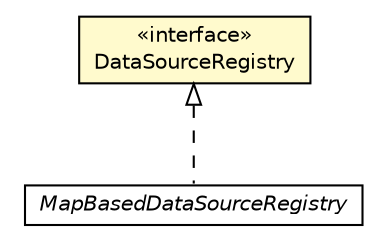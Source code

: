 #!/usr/local/bin/dot
#
# Class diagram 
# Generated by UMLGraph version R5_6_6-8-g8d7759 (http://www.umlgraph.org/)
#

digraph G {
	edge [fontname="Helvetica",fontsize=10,labelfontname="Helvetica",labelfontsize=10];
	node [fontname="Helvetica",fontsize=10,shape=plaintext];
	nodesep=0.25;
	ranksep=0.5;
	// org.dayatang.datasource4saas.DataSourceRegistry
	c36939 [label=<<table title="org.dayatang.datasource4saas.DataSourceRegistry" border="0" cellborder="1" cellspacing="0" cellpadding="2" port="p" bgcolor="lemonChiffon" href="./DataSourceRegistry.html">
		<tr><td><table border="0" cellspacing="0" cellpadding="1">
<tr><td align="center" balign="center"> &#171;interface&#187; </td></tr>
<tr><td align="center" balign="center"> DataSourceRegistry </td></tr>
		</table></td></tr>
		</table>>, URL="./DataSourceRegistry.html", fontname="Helvetica", fontcolor="black", fontsize=10.0];
	// org.dayatang.datasource4saas.dsregistry.MapBasedDataSourceRegistry
	c36949 [label=<<table title="org.dayatang.datasource4saas.dsregistry.MapBasedDataSourceRegistry" border="0" cellborder="1" cellspacing="0" cellpadding="2" port="p" href="./dsregistry/MapBasedDataSourceRegistry.html">
		<tr><td><table border="0" cellspacing="0" cellpadding="1">
<tr><td align="center" balign="center"><font face="Helvetica-Oblique"> MapBasedDataSourceRegistry </font></td></tr>
		</table></td></tr>
		</table>>, URL="./dsregistry/MapBasedDataSourceRegistry.html", fontname="Helvetica", fontcolor="black", fontsize=10.0];
	//org.dayatang.datasource4saas.dsregistry.MapBasedDataSourceRegistry implements org.dayatang.datasource4saas.DataSourceRegistry
	c36939:p -> c36949:p [dir=back,arrowtail=empty,style=dashed];
}

